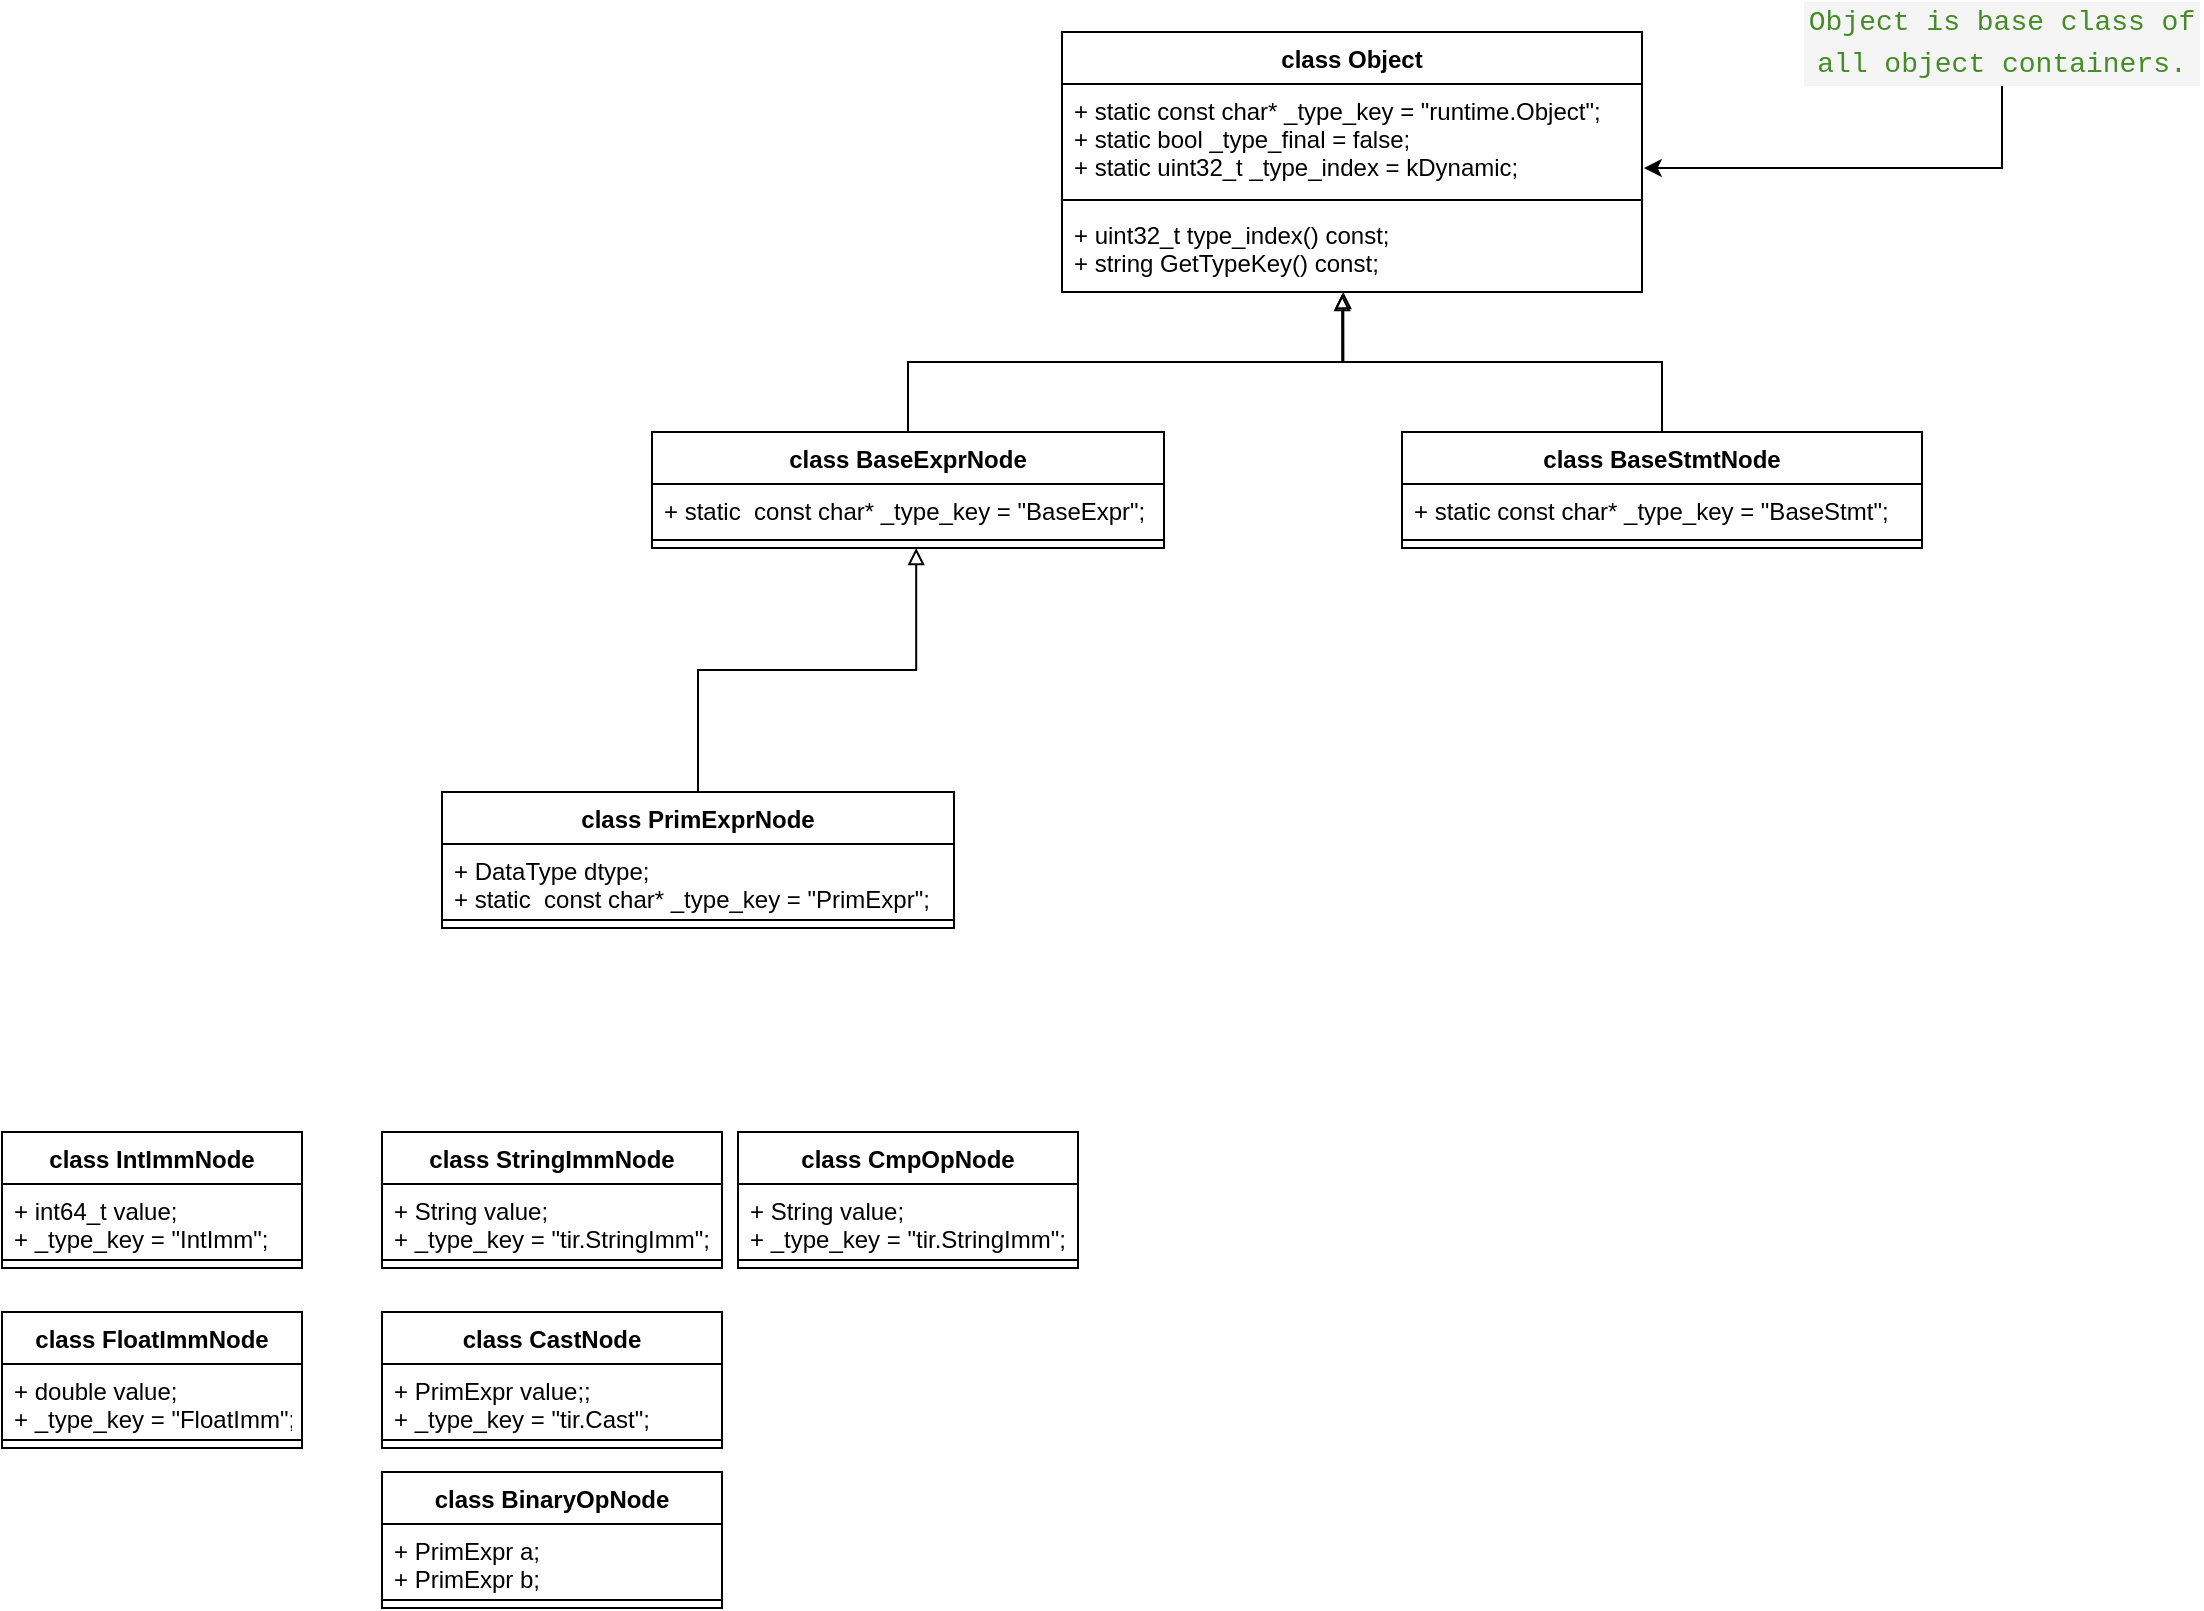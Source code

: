 <mxfile version="17.1.3" type="github">
  <diagram id="C5RBs43oDa-KdzZeNtuy" name="Page-1">
    <mxGraphModel dx="1615" dy="538" grid="1" gridSize="10" guides="1" tooltips="1" connect="1" arrows="1" fold="1" page="1" pageScale="1" pageWidth="827" pageHeight="1169" math="0" shadow="0">
      <root>
        <mxCell id="WIyWlLk6GJQsqaUBKTNV-0" />
        <mxCell id="WIyWlLk6GJQsqaUBKTNV-1" parent="WIyWlLk6GJQsqaUBKTNV-0" />
        <mxCell id="kKY4jda6wwt20LBGPMN2-0" value="class Object" style="swimlane;fontStyle=1;align=center;verticalAlign=top;childLayout=stackLayout;horizontal=1;startSize=26;horizontalStack=0;resizeParent=1;resizeParentMax=0;resizeLast=0;collapsible=1;marginBottom=0;" vertex="1" parent="WIyWlLk6GJQsqaUBKTNV-1">
          <mxGeometry x="290" y="110" width="290" height="130" as="geometry">
            <mxRectangle x="290" y="110" width="100" height="26" as="alternateBounds" />
          </mxGeometry>
        </mxCell>
        <mxCell id="kKY4jda6wwt20LBGPMN2-1" value="+   static const char* _type_key = &quot;runtime.Object&quot;;&#xa;+   static bool _type_final = false;&#xa;+ static uint32_t _type_index = kDynamic;" style="text;strokeColor=none;fillColor=none;align=left;verticalAlign=top;spacingLeft=4;spacingRight=4;overflow=hidden;rotatable=0;points=[[0,0.5],[1,0.5]];portConstraint=eastwest;" vertex="1" parent="kKY4jda6wwt20LBGPMN2-0">
          <mxGeometry y="26" width="290" height="54" as="geometry" />
        </mxCell>
        <mxCell id="kKY4jda6wwt20LBGPMN2-2" value="" style="line;strokeWidth=1;fillColor=none;align=left;verticalAlign=middle;spacingTop=-1;spacingLeft=3;spacingRight=3;rotatable=0;labelPosition=right;points=[];portConstraint=eastwest;" vertex="1" parent="kKY4jda6wwt20LBGPMN2-0">
          <mxGeometry y="80" width="290" height="8" as="geometry" />
        </mxCell>
        <mxCell id="kKY4jda6wwt20LBGPMN2-3" value="+   uint32_t type_index() const;&#xa;+ string GetTypeKey() const;" style="text;strokeColor=none;fillColor=none;align=left;verticalAlign=top;spacingLeft=4;spacingRight=4;overflow=hidden;rotatable=0;points=[[0,0.5],[1,0.5]];portConstraint=eastwest;" vertex="1" parent="kKY4jda6wwt20LBGPMN2-0">
          <mxGeometry y="88" width="290" height="42" as="geometry" />
        </mxCell>
        <mxCell id="kKY4jda6wwt20LBGPMN2-11" style="edgeStyle=orthogonalEdgeStyle;rounded=0;orthogonalLoop=1;jettySize=auto;html=1;entryX=0.485;entryY=1;entryDx=0;entryDy=0;entryPerimeter=0;endArrow=block;endFill=0;" edge="1" parent="WIyWlLk6GJQsqaUBKTNV-1" source="kKY4jda6wwt20LBGPMN2-4" target="kKY4jda6wwt20LBGPMN2-3">
          <mxGeometry relative="1" as="geometry" />
        </mxCell>
        <mxCell id="kKY4jda6wwt20LBGPMN2-4" value="class BaseExprNode" style="swimlane;fontStyle=1;align=center;verticalAlign=top;childLayout=stackLayout;horizontal=1;startSize=26;horizontalStack=0;resizeParent=1;resizeParentMax=0;resizeLast=0;collapsible=1;marginBottom=0;" vertex="1" parent="WIyWlLk6GJQsqaUBKTNV-1">
          <mxGeometry x="85" y="310" width="256" height="58" as="geometry" />
        </mxCell>
        <mxCell id="kKY4jda6wwt20LBGPMN2-5" value="+ static  const char* _type_key = &quot;BaseExpr&quot;;" style="text;strokeColor=none;fillColor=none;align=left;verticalAlign=top;spacingLeft=4;spacingRight=4;overflow=hidden;rotatable=0;points=[[0,0.5],[1,0.5]];portConstraint=eastwest;" vertex="1" parent="kKY4jda6wwt20LBGPMN2-4">
          <mxGeometry y="26" width="256" height="24" as="geometry" />
        </mxCell>
        <mxCell id="kKY4jda6wwt20LBGPMN2-6" value="" style="line;strokeWidth=1;fillColor=none;align=left;verticalAlign=middle;spacingTop=-1;spacingLeft=3;spacingRight=3;rotatable=0;labelPosition=right;points=[];portConstraint=eastwest;" vertex="1" parent="kKY4jda6wwt20LBGPMN2-4">
          <mxGeometry y="50" width="256" height="8" as="geometry" />
        </mxCell>
        <mxCell id="kKY4jda6wwt20LBGPMN2-9" style="edgeStyle=orthogonalEdgeStyle;rounded=0;orthogonalLoop=1;jettySize=auto;html=1;entryX=1.003;entryY=0.778;entryDx=0;entryDy=0;entryPerimeter=0;" edge="1" parent="WIyWlLk6GJQsqaUBKTNV-1" source="kKY4jda6wwt20LBGPMN2-8" target="kKY4jda6wwt20LBGPMN2-1">
          <mxGeometry relative="1" as="geometry" />
        </mxCell>
        <mxCell id="kKY4jda6wwt20LBGPMN2-8" value="&lt;div style=&quot;color: rgb(51 , 51 , 51) ; background-color: rgb(245 , 245 , 245) ; font-family: &amp;#34;menlo&amp;#34; , &amp;#34;monaco&amp;#34; , &amp;#34;courier new&amp;#34; , monospace ; font-size: 14px ; line-height: 21px&quot;&gt;&lt;span style=&quot;color: rgb(68 , 140 , 39)&quot;&gt;Object is base class of all object containers.&lt;/span&gt;&lt;/div&gt;" style="text;html=1;strokeColor=none;fillColor=none;align=center;verticalAlign=middle;whiteSpace=wrap;rounded=0;" vertex="1" parent="WIyWlLk6GJQsqaUBKTNV-1">
          <mxGeometry x="660" y="100" width="200" height="30" as="geometry" />
        </mxCell>
        <mxCell id="kKY4jda6wwt20LBGPMN2-15" style="edgeStyle=orthogonalEdgeStyle;rounded=0;orthogonalLoop=1;jettySize=auto;html=1;entryX=0.483;entryY=1.024;entryDx=0;entryDy=0;entryPerimeter=0;endArrow=block;endFill=0;" edge="1" parent="WIyWlLk6GJQsqaUBKTNV-1" source="kKY4jda6wwt20LBGPMN2-12" target="kKY4jda6wwt20LBGPMN2-3">
          <mxGeometry relative="1" as="geometry" />
        </mxCell>
        <mxCell id="kKY4jda6wwt20LBGPMN2-12" value="class BaseStmtNode" style="swimlane;fontStyle=1;align=center;verticalAlign=top;childLayout=stackLayout;horizontal=1;startSize=26;horizontalStack=0;resizeParent=1;resizeParentMax=0;resizeLast=0;collapsible=1;marginBottom=0;" vertex="1" parent="WIyWlLk6GJQsqaUBKTNV-1">
          <mxGeometry x="460" y="310" width="260" height="58" as="geometry" />
        </mxCell>
        <mxCell id="kKY4jda6wwt20LBGPMN2-13" value="+ static const char* _type_key = &quot;BaseStmt&quot;;" style="text;strokeColor=none;fillColor=none;align=left;verticalAlign=top;spacingLeft=4;spacingRight=4;overflow=hidden;rotatable=0;points=[[0,0.5],[1,0.5]];portConstraint=eastwest;" vertex="1" parent="kKY4jda6wwt20LBGPMN2-12">
          <mxGeometry y="26" width="260" height="24" as="geometry" />
        </mxCell>
        <mxCell id="kKY4jda6wwt20LBGPMN2-14" value="" style="line;strokeWidth=1;fillColor=none;align=left;verticalAlign=middle;spacingTop=-1;spacingLeft=3;spacingRight=3;rotatable=0;labelPosition=right;points=[];portConstraint=eastwest;" vertex="1" parent="kKY4jda6wwt20LBGPMN2-12">
          <mxGeometry y="50" width="260" height="8" as="geometry" />
        </mxCell>
        <mxCell id="kKY4jda6wwt20LBGPMN2-19" style="edgeStyle=orthogonalEdgeStyle;rounded=0;orthogonalLoop=1;jettySize=auto;html=1;entryX=0.516;entryY=1;entryDx=0;entryDy=0;entryPerimeter=0;endArrow=block;endFill=0;" edge="1" parent="WIyWlLk6GJQsqaUBKTNV-1" source="kKY4jda6wwt20LBGPMN2-16" target="kKY4jda6wwt20LBGPMN2-6">
          <mxGeometry relative="1" as="geometry" />
        </mxCell>
        <mxCell id="kKY4jda6wwt20LBGPMN2-16" value="class PrimExprNode" style="swimlane;fontStyle=1;align=center;verticalAlign=top;childLayout=stackLayout;horizontal=1;startSize=26;horizontalStack=0;resizeParent=1;resizeParentMax=0;resizeLast=0;collapsible=1;marginBottom=0;" vertex="1" parent="WIyWlLk6GJQsqaUBKTNV-1">
          <mxGeometry x="-20" y="490" width="256" height="68" as="geometry" />
        </mxCell>
        <mxCell id="kKY4jda6wwt20LBGPMN2-17" value="+ DataType dtype;&#xa;+ static  const char* _type_key = &quot;PrimExpr&quot;;" style="text;strokeColor=none;fillColor=none;align=left;verticalAlign=top;spacingLeft=4;spacingRight=4;overflow=hidden;rotatable=0;points=[[0,0.5],[1,0.5]];portConstraint=eastwest;" vertex="1" parent="kKY4jda6wwt20LBGPMN2-16">
          <mxGeometry y="26" width="256" height="34" as="geometry" />
        </mxCell>
        <mxCell id="kKY4jda6wwt20LBGPMN2-18" value="" style="line;strokeWidth=1;fillColor=none;align=left;verticalAlign=middle;spacingTop=-1;spacingLeft=3;spacingRight=3;rotatable=0;labelPosition=right;points=[];portConstraint=eastwest;" vertex="1" parent="kKY4jda6wwt20LBGPMN2-16">
          <mxGeometry y="60" width="256" height="8" as="geometry" />
        </mxCell>
        <mxCell id="kKY4jda6wwt20LBGPMN2-20" value="class IntImmNode" style="swimlane;fontStyle=1;align=center;verticalAlign=top;childLayout=stackLayout;horizontal=1;startSize=26;horizontalStack=0;resizeParent=1;resizeParentMax=0;resizeLast=0;collapsible=1;marginBottom=0;" vertex="1" parent="WIyWlLk6GJQsqaUBKTNV-1">
          <mxGeometry x="-240" y="660" width="150" height="68" as="geometry" />
        </mxCell>
        <mxCell id="kKY4jda6wwt20LBGPMN2-21" value="+ int64_t value;&#xa;+ _type_key = &quot;IntImm&quot;;" style="text;strokeColor=none;fillColor=none;align=left;verticalAlign=top;spacingLeft=4;spacingRight=4;overflow=hidden;rotatable=0;points=[[0,0.5],[1,0.5]];portConstraint=eastwest;" vertex="1" parent="kKY4jda6wwt20LBGPMN2-20">
          <mxGeometry y="26" width="150" height="34" as="geometry" />
        </mxCell>
        <mxCell id="kKY4jda6wwt20LBGPMN2-22" value="" style="line;strokeWidth=1;fillColor=none;align=left;verticalAlign=middle;spacingTop=-1;spacingLeft=3;spacingRight=3;rotatable=0;labelPosition=right;points=[];portConstraint=eastwest;" vertex="1" parent="kKY4jda6wwt20LBGPMN2-20">
          <mxGeometry y="60" width="150" height="8" as="geometry" />
        </mxCell>
        <mxCell id="kKY4jda6wwt20LBGPMN2-23" value="class FloatImmNode" style="swimlane;fontStyle=1;align=center;verticalAlign=top;childLayout=stackLayout;horizontal=1;startSize=26;horizontalStack=0;resizeParent=1;resizeParentMax=0;resizeLast=0;collapsible=1;marginBottom=0;" vertex="1" parent="WIyWlLk6GJQsqaUBKTNV-1">
          <mxGeometry x="-240" y="750" width="150" height="68" as="geometry" />
        </mxCell>
        <mxCell id="kKY4jda6wwt20LBGPMN2-24" value="+ double value;&#xa;+ _type_key = &quot;FloatImm&quot;;" style="text;strokeColor=none;fillColor=none;align=left;verticalAlign=top;spacingLeft=4;spacingRight=4;overflow=hidden;rotatable=0;points=[[0,0.5],[1,0.5]];portConstraint=eastwest;" vertex="1" parent="kKY4jda6wwt20LBGPMN2-23">
          <mxGeometry y="26" width="150" height="34" as="geometry" />
        </mxCell>
        <mxCell id="kKY4jda6wwt20LBGPMN2-25" value="" style="line;strokeWidth=1;fillColor=none;align=left;verticalAlign=middle;spacingTop=-1;spacingLeft=3;spacingRight=3;rotatable=0;labelPosition=right;points=[];portConstraint=eastwest;" vertex="1" parent="kKY4jda6wwt20LBGPMN2-23">
          <mxGeometry y="60" width="150" height="8" as="geometry" />
        </mxCell>
        <mxCell id="kKY4jda6wwt20LBGPMN2-26" value="class StringImmNode" style="swimlane;fontStyle=1;align=center;verticalAlign=top;childLayout=stackLayout;horizontal=1;startSize=26;horizontalStack=0;resizeParent=1;resizeParentMax=0;resizeLast=0;collapsible=1;marginBottom=0;" vertex="1" parent="WIyWlLk6GJQsqaUBKTNV-1">
          <mxGeometry x="-50" y="660" width="170" height="68" as="geometry" />
        </mxCell>
        <mxCell id="kKY4jda6wwt20LBGPMN2-27" value="+ String value;&#xa;+ _type_key = &quot;tir.StringImm&quot;;" style="text;strokeColor=none;fillColor=none;align=left;verticalAlign=top;spacingLeft=4;spacingRight=4;overflow=hidden;rotatable=0;points=[[0,0.5],[1,0.5]];portConstraint=eastwest;" vertex="1" parent="kKY4jda6wwt20LBGPMN2-26">
          <mxGeometry y="26" width="170" height="34" as="geometry" />
        </mxCell>
        <mxCell id="kKY4jda6wwt20LBGPMN2-28" value="" style="line;strokeWidth=1;fillColor=none;align=left;verticalAlign=middle;spacingTop=-1;spacingLeft=3;spacingRight=3;rotatable=0;labelPosition=right;points=[];portConstraint=eastwest;" vertex="1" parent="kKY4jda6wwt20LBGPMN2-26">
          <mxGeometry y="60" width="170" height="8" as="geometry" />
        </mxCell>
        <mxCell id="kKY4jda6wwt20LBGPMN2-29" value="class CastNode" style="swimlane;fontStyle=1;align=center;verticalAlign=top;childLayout=stackLayout;horizontal=1;startSize=26;horizontalStack=0;resizeParent=1;resizeParentMax=0;resizeLast=0;collapsible=1;marginBottom=0;" vertex="1" parent="WIyWlLk6GJQsqaUBKTNV-1">
          <mxGeometry x="-50" y="750" width="170" height="68" as="geometry" />
        </mxCell>
        <mxCell id="kKY4jda6wwt20LBGPMN2-30" value="+ PrimExpr value;;&#xa;+ _type_key = &quot;tir.Cast&quot;;" style="text;strokeColor=none;fillColor=none;align=left;verticalAlign=top;spacingLeft=4;spacingRight=4;overflow=hidden;rotatable=0;points=[[0,0.5],[1,0.5]];portConstraint=eastwest;" vertex="1" parent="kKY4jda6wwt20LBGPMN2-29">
          <mxGeometry y="26" width="170" height="34" as="geometry" />
        </mxCell>
        <mxCell id="kKY4jda6wwt20LBGPMN2-31" value="" style="line;strokeWidth=1;fillColor=none;align=left;verticalAlign=middle;spacingTop=-1;spacingLeft=3;spacingRight=3;rotatable=0;labelPosition=right;points=[];portConstraint=eastwest;" vertex="1" parent="kKY4jda6wwt20LBGPMN2-29">
          <mxGeometry y="60" width="170" height="8" as="geometry" />
        </mxCell>
        <mxCell id="kKY4jda6wwt20LBGPMN2-32" value="class BinaryOpNode" style="swimlane;fontStyle=1;align=center;verticalAlign=top;childLayout=stackLayout;horizontal=1;startSize=26;horizontalStack=0;resizeParent=1;resizeParentMax=0;resizeLast=0;collapsible=1;marginBottom=0;" vertex="1" parent="WIyWlLk6GJQsqaUBKTNV-1">
          <mxGeometry x="-50" y="830" width="170" height="68" as="geometry" />
        </mxCell>
        <mxCell id="kKY4jda6wwt20LBGPMN2-33" value="+ PrimExpr a;&#xa;+ PrimExpr b;" style="text;strokeColor=none;fillColor=none;align=left;verticalAlign=top;spacingLeft=4;spacingRight=4;overflow=hidden;rotatable=0;points=[[0,0.5],[1,0.5]];portConstraint=eastwest;" vertex="1" parent="kKY4jda6wwt20LBGPMN2-32">
          <mxGeometry y="26" width="170" height="34" as="geometry" />
        </mxCell>
        <mxCell id="kKY4jda6wwt20LBGPMN2-34" value="" style="line;strokeWidth=1;fillColor=none;align=left;verticalAlign=middle;spacingTop=-1;spacingLeft=3;spacingRight=3;rotatable=0;labelPosition=right;points=[];portConstraint=eastwest;" vertex="1" parent="kKY4jda6wwt20LBGPMN2-32">
          <mxGeometry y="60" width="170" height="8" as="geometry" />
        </mxCell>
        <mxCell id="kKY4jda6wwt20LBGPMN2-35" value="class CmpOpNode" style="swimlane;fontStyle=1;align=center;verticalAlign=top;childLayout=stackLayout;horizontal=1;startSize=26;horizontalStack=0;resizeParent=1;resizeParentMax=0;resizeLast=0;collapsible=1;marginBottom=0;" vertex="1" parent="WIyWlLk6GJQsqaUBKTNV-1">
          <mxGeometry x="128" y="660" width="170" height="68" as="geometry" />
        </mxCell>
        <mxCell id="kKY4jda6wwt20LBGPMN2-36" value="+ String value;&#xa;+ _type_key = &quot;tir.StringImm&quot;;" style="text;strokeColor=none;fillColor=none;align=left;verticalAlign=top;spacingLeft=4;spacingRight=4;overflow=hidden;rotatable=0;points=[[0,0.5],[1,0.5]];portConstraint=eastwest;" vertex="1" parent="kKY4jda6wwt20LBGPMN2-35">
          <mxGeometry y="26" width="170" height="34" as="geometry" />
        </mxCell>
        <mxCell id="kKY4jda6wwt20LBGPMN2-37" value="" style="line;strokeWidth=1;fillColor=none;align=left;verticalAlign=middle;spacingTop=-1;spacingLeft=3;spacingRight=3;rotatable=0;labelPosition=right;points=[];portConstraint=eastwest;" vertex="1" parent="kKY4jda6wwt20LBGPMN2-35">
          <mxGeometry y="60" width="170" height="8" as="geometry" />
        </mxCell>
      </root>
    </mxGraphModel>
  </diagram>
</mxfile>

